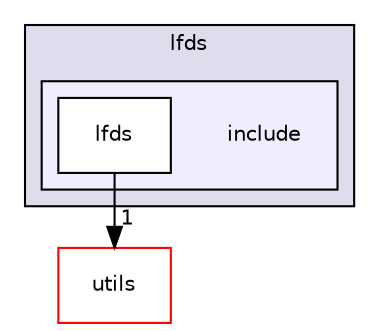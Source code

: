 digraph "/home/nyarosu/repos/hft/src/libs/lfds/include" {
  compound=true
  node [ fontsize="10", fontname="Helvetica"];
  edge [ labelfontsize="10", labelfontname="Helvetica"];
  subgraph clusterdir_f5ecc940fd1d9164c9f5ec8343d73055 {
    graph [ bgcolor="#ddddee", pencolor="black", label="lfds" fontname="Helvetica", fontsize="10", URL="dir_f5ecc940fd1d9164c9f5ec8343d73055.html"]
  subgraph clusterdir_48d17cfc129a1f0287cf07d36c31c685 {
    graph [ bgcolor="#eeeeff", pencolor="black", label="" URL="dir_48d17cfc129a1f0287cf07d36c31c685.html"];
    dir_48d17cfc129a1f0287cf07d36c31c685 [shape=plaintext label="include"];
  dir_1ca6580f67f8d34dd554f01a318ba7eb [shape=box label="lfds" fillcolor="white" style="filled" URL="dir_1ca6580f67f8d34dd554f01a318ba7eb.html"];
  }
  }
  dir_0613198e77a9b173fe3ff0a50633b455 [shape=box label="utils" fillcolor="white" style="filled" color="red" URL="dir_0613198e77a9b173fe3ff0a50633b455.html"];
  dir_1ca6580f67f8d34dd554f01a318ba7eb->dir_0613198e77a9b173fe3ff0a50633b455 [headlabel="1", labeldistance=1.5 headhref="dir_000005_000010.html"];
}
